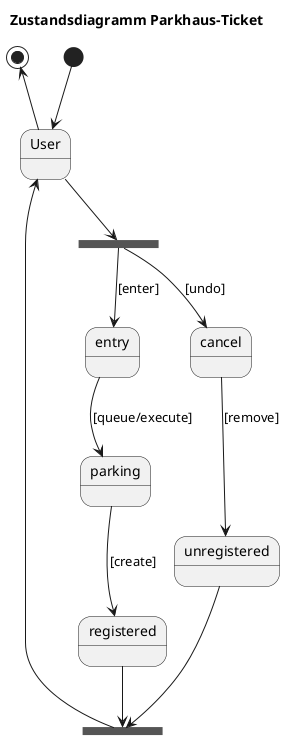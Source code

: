 @startuml
title Zustandsdiagramm Parkhaus-Ticket

state fork <<fork>>
state join <<join>>

[*] --> User

User --> fork

fork --> entry :[enter]
fork --> cancel :[undo]

entry --> parking :[queue/execute]

parking --> registered :[create]
cancel --> unregistered :[remove]

registered --> join
unregistered --> join

join --> User

User -up-> [*]
@enduml